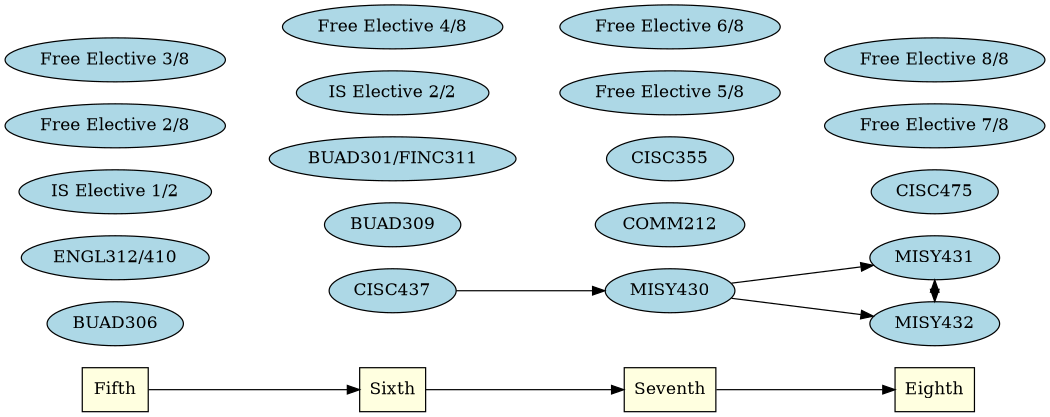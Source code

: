 digraph world {

    node [ fillcolor="lightblue" style=filled ];
    size="7,7";
    rankdir="LR";
    
    "Fifth" -> "Sixth" -> "Seventh" -> "Eighth";
    "Fifth" [shape="box" fillcolor="lightyellow"];
    "Sixth" [shape="box" fillcolor="lightyellow"];
    "Seventh" [shape="box" fillcolor="lightyellow"];
    "Eighth" [shape="box" fillcolor="lightyellow"];

    {rank=same; "Fifth";"BUAD306";"ENGL312/410";"IS Elective 1/2";"Free Elective 2/8";"Free Elective 3/8";}
    {rank=same; "Sixth";"CISC437";"BUAD309";"BUAD301/FINC311";"IS Elective 2/2";"Free Elective 4/8";}
    {rank=same; "Seventh";"COMM212";"CISC355";"MISY430";"Free Elective 5/8";"Free Elective 6/8"}
    {rank=same; "Eighth";"CISC475";"MISY431";"MISY432";"Free Elective 7/8";"Free Elective 8/8"}
    
    CISC437 -> MISY430;
    MISY430 -> MISY431;
    MISY430 -> MISY432;
    MISY431 -> MISY432 [dir="both" style=dashed];
}